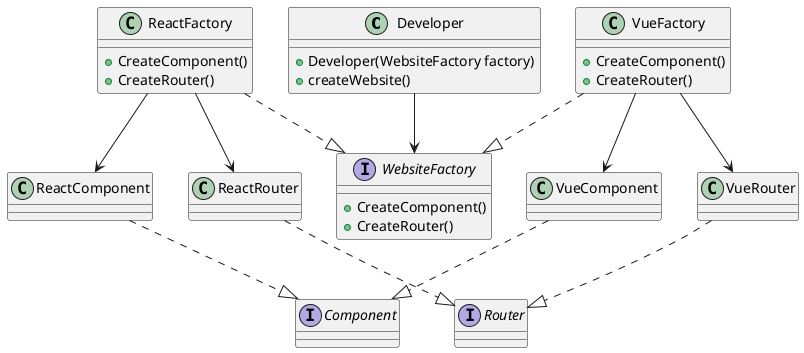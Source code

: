 @startuml abstract-factory

class Developer {
  + Developer(WebsiteFactory factory)
  + createWebsite()
}

interface WebsiteFactory {
  + CreateComponent()
  + CreateRouter()
}

class ReactFactory {
  + CreateComponent()
  + CreateRouter()
}

class VueFactory {
  + CreateComponent()
  + CreateRouter()
}

interface Router

class ReactRouter
class VueRouter

interface Component

class ReactComponent
class VueComponent

Developer --> WebsiteFactory

ReactFactory ..|> WebsiteFactory
VueFactory ..|> WebsiteFactory

ReactRouter ..|> Router
VueRouter ..|> Router

ReactComponent ..|> Component
VueComponent ..|> Component

ReactFactory --> ReactComponent
ReactFactory --> ReactRouter

VueFactory --> VueComponent
VueFactory --> VueRouter

@enduml